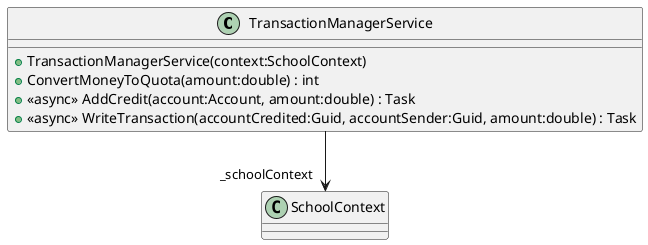 @startuml
class TransactionManagerService {
    + TransactionManagerService(context:SchoolContext)
    + ConvertMoneyToQuota(amount:double) : int
    + <<async>> AddCredit(account:Account, amount:double) : Task
    + <<async>> WriteTransaction(accountCredited:Guid, accountSender:Guid, amount:double) : Task
}
TransactionManagerService --> "_schoolContext" SchoolContext
@enduml
